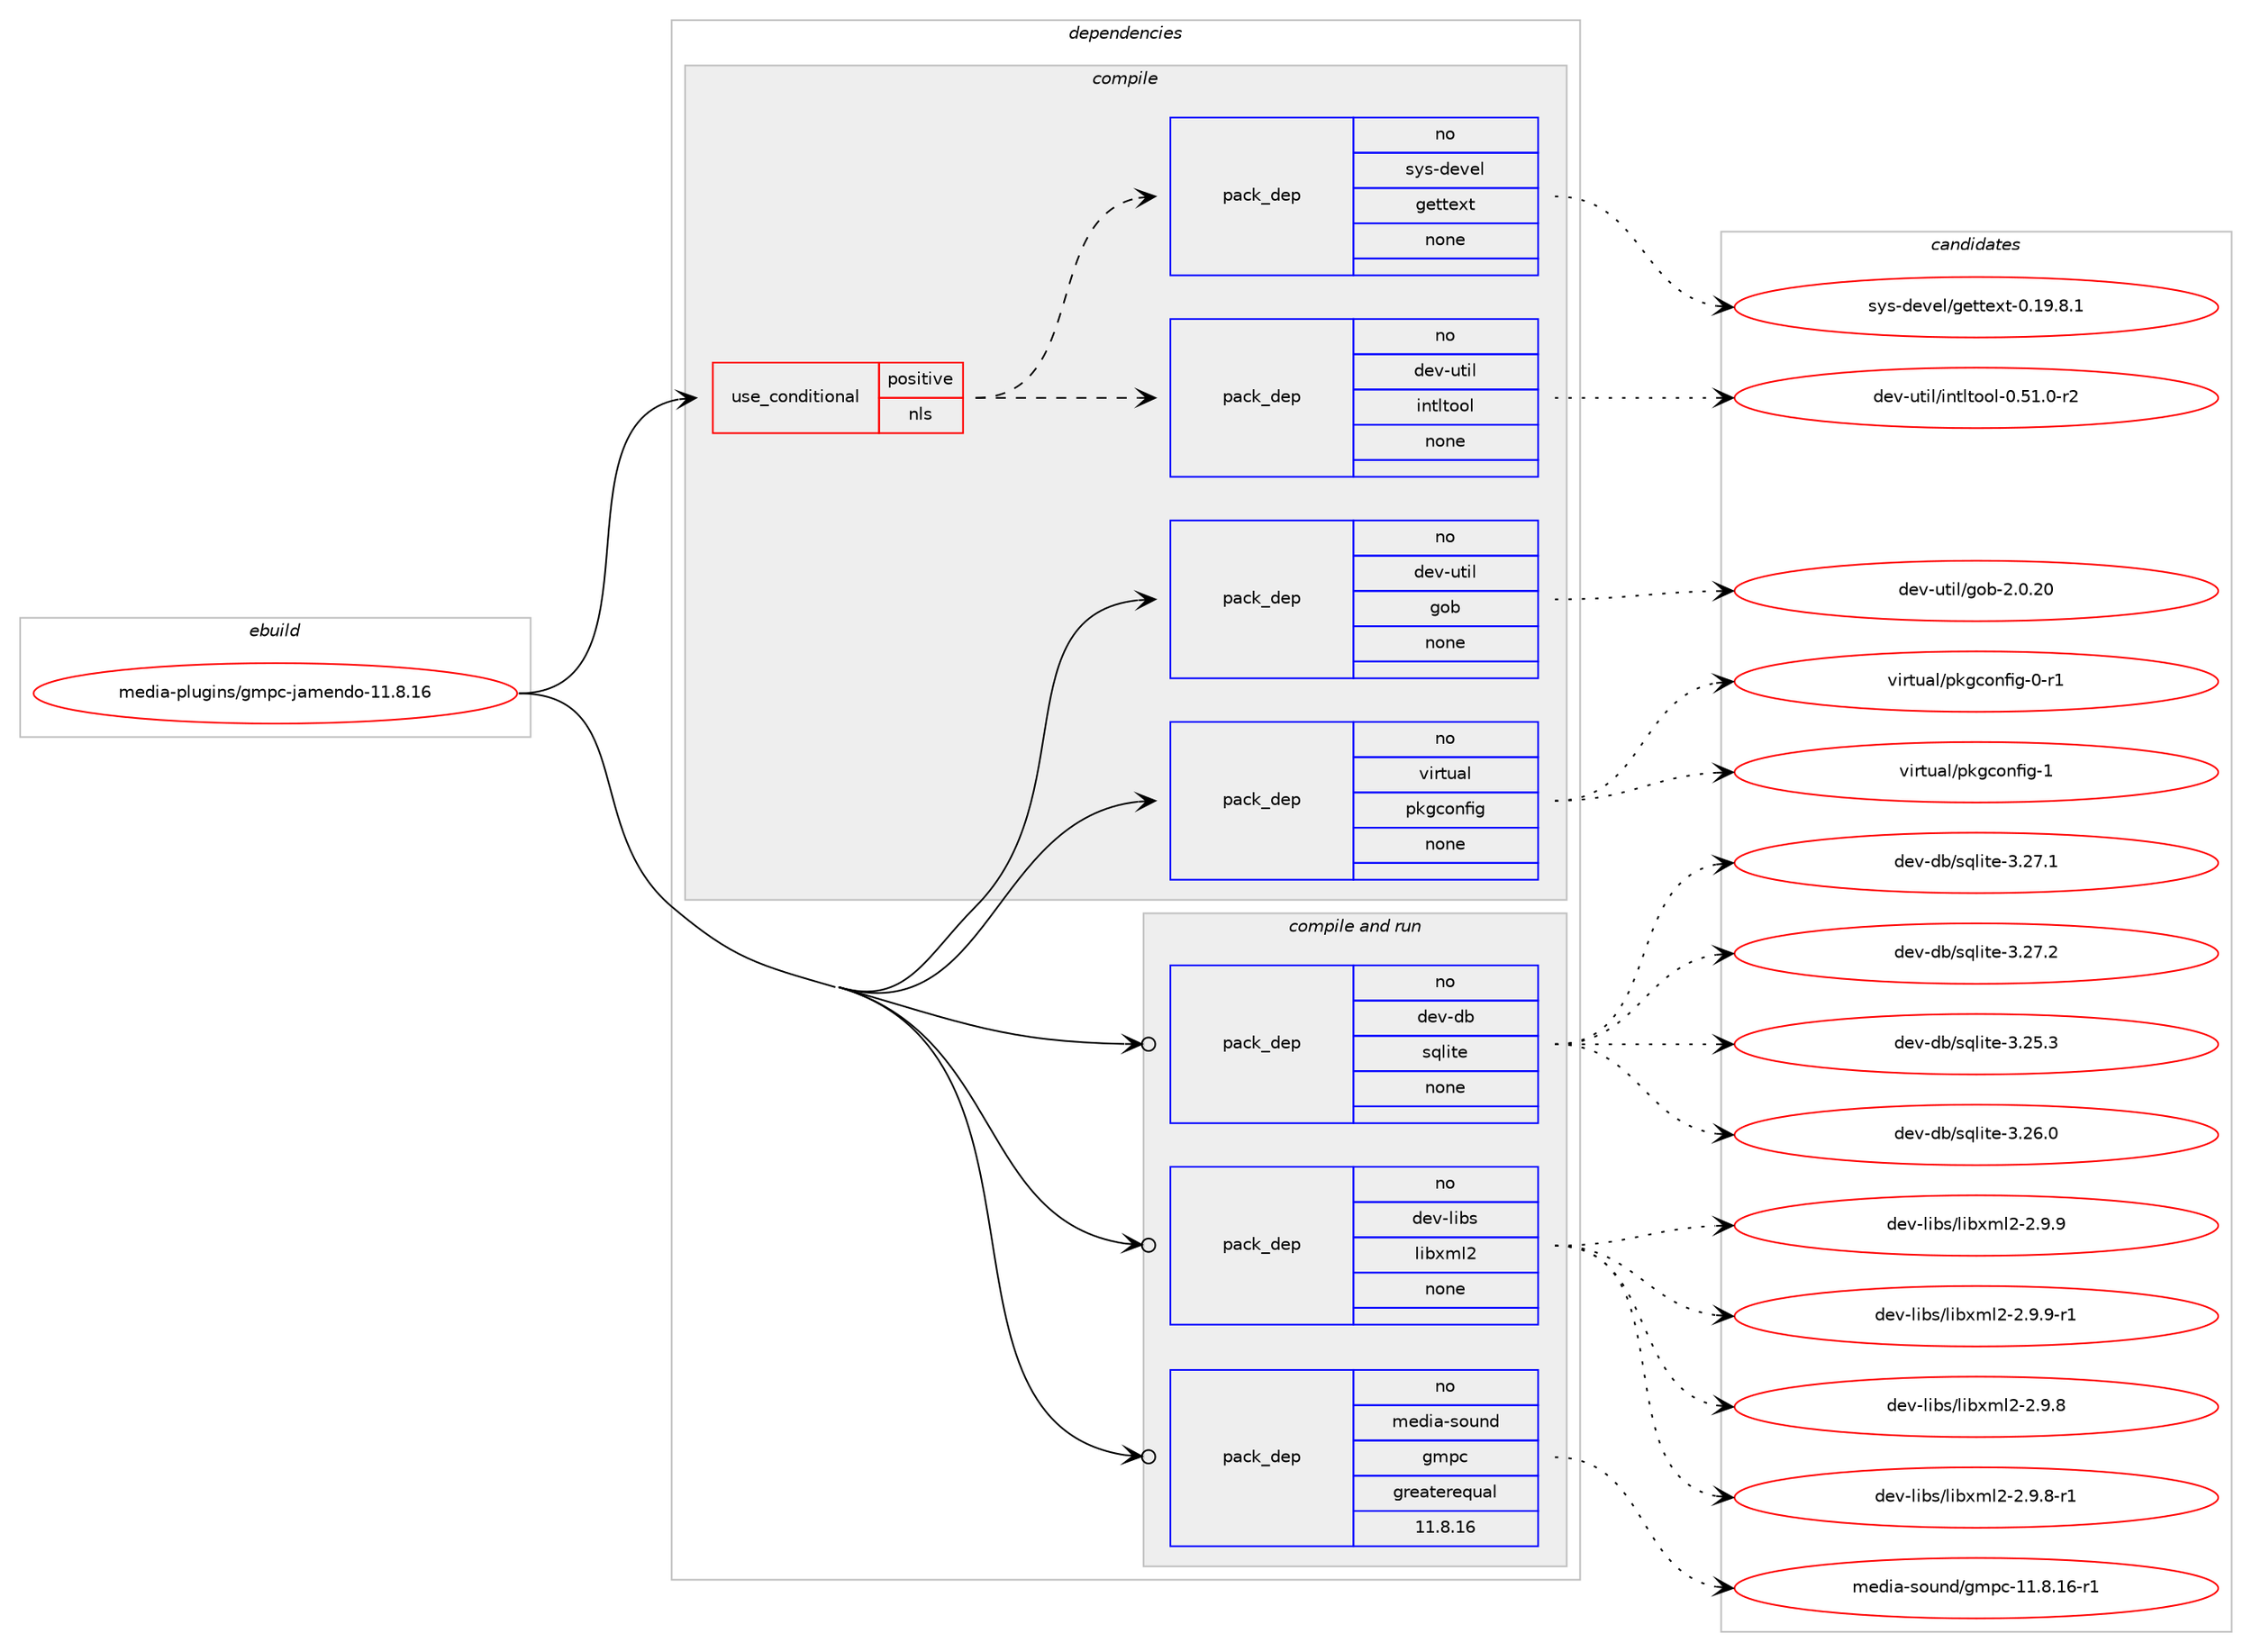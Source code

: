 digraph prolog {

# *************
# Graph options
# *************

newrank=true;
concentrate=true;
compound=true;
graph [rankdir=LR,fontname=Helvetica,fontsize=10,ranksep=1.5];#, ranksep=2.5, nodesep=0.2];
edge  [arrowhead=vee];
node  [fontname=Helvetica,fontsize=10];

# **********
# The ebuild
# **********

subgraph cluster_leftcol {
color=gray;
rank=same;
label=<<i>ebuild</i>>;
id [label="media-plugins/gmpc-jamendo-11.8.16", color=red, width=4, href="../media-plugins/gmpc-jamendo-11.8.16.svg"];
}

# ****************
# The dependencies
# ****************

subgraph cluster_midcol {
color=gray;
label=<<i>dependencies</i>>;
subgraph cluster_compile {
fillcolor="#eeeeee";
style=filled;
label=<<i>compile</i>>;
subgraph cond436313 {
dependency1619712 [label=<<TABLE BORDER="0" CELLBORDER="1" CELLSPACING="0" CELLPADDING="4"><TR><TD ROWSPAN="3" CELLPADDING="10">use_conditional</TD></TR><TR><TD>positive</TD></TR><TR><TD>nls</TD></TR></TABLE>>, shape=none, color=red];
subgraph pack1157273 {
dependency1619713 [label=<<TABLE BORDER="0" CELLBORDER="1" CELLSPACING="0" CELLPADDING="4" WIDTH="220"><TR><TD ROWSPAN="6" CELLPADDING="30">pack_dep</TD></TR><TR><TD WIDTH="110">no</TD></TR><TR><TD>dev-util</TD></TR><TR><TD>intltool</TD></TR><TR><TD>none</TD></TR><TR><TD></TD></TR></TABLE>>, shape=none, color=blue];
}
dependency1619712:e -> dependency1619713:w [weight=20,style="dashed",arrowhead="vee"];
subgraph pack1157274 {
dependency1619714 [label=<<TABLE BORDER="0" CELLBORDER="1" CELLSPACING="0" CELLPADDING="4" WIDTH="220"><TR><TD ROWSPAN="6" CELLPADDING="30">pack_dep</TD></TR><TR><TD WIDTH="110">no</TD></TR><TR><TD>sys-devel</TD></TR><TR><TD>gettext</TD></TR><TR><TD>none</TD></TR><TR><TD></TD></TR></TABLE>>, shape=none, color=blue];
}
dependency1619712:e -> dependency1619714:w [weight=20,style="dashed",arrowhead="vee"];
}
id:e -> dependency1619712:w [weight=20,style="solid",arrowhead="vee"];
subgraph pack1157275 {
dependency1619715 [label=<<TABLE BORDER="0" CELLBORDER="1" CELLSPACING="0" CELLPADDING="4" WIDTH="220"><TR><TD ROWSPAN="6" CELLPADDING="30">pack_dep</TD></TR><TR><TD WIDTH="110">no</TD></TR><TR><TD>dev-util</TD></TR><TR><TD>gob</TD></TR><TR><TD>none</TD></TR><TR><TD></TD></TR></TABLE>>, shape=none, color=blue];
}
id:e -> dependency1619715:w [weight=20,style="solid",arrowhead="vee"];
subgraph pack1157276 {
dependency1619716 [label=<<TABLE BORDER="0" CELLBORDER="1" CELLSPACING="0" CELLPADDING="4" WIDTH="220"><TR><TD ROWSPAN="6" CELLPADDING="30">pack_dep</TD></TR><TR><TD WIDTH="110">no</TD></TR><TR><TD>virtual</TD></TR><TR><TD>pkgconfig</TD></TR><TR><TD>none</TD></TR><TR><TD></TD></TR></TABLE>>, shape=none, color=blue];
}
id:e -> dependency1619716:w [weight=20,style="solid",arrowhead="vee"];
}
subgraph cluster_compileandrun {
fillcolor="#eeeeee";
style=filled;
label=<<i>compile and run</i>>;
subgraph pack1157277 {
dependency1619717 [label=<<TABLE BORDER="0" CELLBORDER="1" CELLSPACING="0" CELLPADDING="4" WIDTH="220"><TR><TD ROWSPAN="6" CELLPADDING="30">pack_dep</TD></TR><TR><TD WIDTH="110">no</TD></TR><TR><TD>dev-db</TD></TR><TR><TD>sqlite</TD></TR><TR><TD>none</TD></TR><TR><TD></TD></TR></TABLE>>, shape=none, color=blue];
}
id:e -> dependency1619717:w [weight=20,style="solid",arrowhead="odotvee"];
subgraph pack1157278 {
dependency1619718 [label=<<TABLE BORDER="0" CELLBORDER="1" CELLSPACING="0" CELLPADDING="4" WIDTH="220"><TR><TD ROWSPAN="6" CELLPADDING="30">pack_dep</TD></TR><TR><TD WIDTH="110">no</TD></TR><TR><TD>dev-libs</TD></TR><TR><TD>libxml2</TD></TR><TR><TD>none</TD></TR><TR><TD></TD></TR></TABLE>>, shape=none, color=blue];
}
id:e -> dependency1619718:w [weight=20,style="solid",arrowhead="odotvee"];
subgraph pack1157279 {
dependency1619719 [label=<<TABLE BORDER="0" CELLBORDER="1" CELLSPACING="0" CELLPADDING="4" WIDTH="220"><TR><TD ROWSPAN="6" CELLPADDING="30">pack_dep</TD></TR><TR><TD WIDTH="110">no</TD></TR><TR><TD>media-sound</TD></TR><TR><TD>gmpc</TD></TR><TR><TD>greaterequal</TD></TR><TR><TD>11.8.16</TD></TR></TABLE>>, shape=none, color=blue];
}
id:e -> dependency1619719:w [weight=20,style="solid",arrowhead="odotvee"];
}
subgraph cluster_run {
fillcolor="#eeeeee";
style=filled;
label=<<i>run</i>>;
}
}

# **************
# The candidates
# **************

subgraph cluster_choices {
rank=same;
color=gray;
label=<<i>candidates</i>>;

subgraph choice1157273 {
color=black;
nodesep=1;
choice1001011184511711610510847105110116108116111111108454846534946484511450 [label="dev-util/intltool-0.51.0-r2", color=red, width=4,href="../dev-util/intltool-0.51.0-r2.svg"];
dependency1619713:e -> choice1001011184511711610510847105110116108116111111108454846534946484511450:w [style=dotted,weight="100"];
}
subgraph choice1157274 {
color=black;
nodesep=1;
choice1151211154510010111810110847103101116116101120116454846495746564649 [label="sys-devel/gettext-0.19.8.1", color=red, width=4,href="../sys-devel/gettext-0.19.8.1.svg"];
dependency1619714:e -> choice1151211154510010111810110847103101116116101120116454846495746564649:w [style=dotted,weight="100"];
}
subgraph choice1157275 {
color=black;
nodesep=1;
choice10010111845117116105108471031119845504648465048 [label="dev-util/gob-2.0.20", color=red, width=4,href="../dev-util/gob-2.0.20.svg"];
dependency1619715:e -> choice10010111845117116105108471031119845504648465048:w [style=dotted,weight="100"];
}
subgraph choice1157276 {
color=black;
nodesep=1;
choice11810511411611797108471121071039911111010210510345484511449 [label="virtual/pkgconfig-0-r1", color=red, width=4,href="../virtual/pkgconfig-0-r1.svg"];
choice1181051141161179710847112107103991111101021051034549 [label="virtual/pkgconfig-1", color=red, width=4,href="../virtual/pkgconfig-1.svg"];
dependency1619716:e -> choice11810511411611797108471121071039911111010210510345484511449:w [style=dotted,weight="100"];
dependency1619716:e -> choice1181051141161179710847112107103991111101021051034549:w [style=dotted,weight="100"];
}
subgraph choice1157277 {
color=black;
nodesep=1;
choice10010111845100984711511310810511610145514650534651 [label="dev-db/sqlite-3.25.3", color=red, width=4,href="../dev-db/sqlite-3.25.3.svg"];
choice10010111845100984711511310810511610145514650544648 [label="dev-db/sqlite-3.26.0", color=red, width=4,href="../dev-db/sqlite-3.26.0.svg"];
choice10010111845100984711511310810511610145514650554649 [label="dev-db/sqlite-3.27.1", color=red, width=4,href="../dev-db/sqlite-3.27.1.svg"];
choice10010111845100984711511310810511610145514650554650 [label="dev-db/sqlite-3.27.2", color=red, width=4,href="../dev-db/sqlite-3.27.2.svg"];
dependency1619717:e -> choice10010111845100984711511310810511610145514650534651:w [style=dotted,weight="100"];
dependency1619717:e -> choice10010111845100984711511310810511610145514650544648:w [style=dotted,weight="100"];
dependency1619717:e -> choice10010111845100984711511310810511610145514650554649:w [style=dotted,weight="100"];
dependency1619717:e -> choice10010111845100984711511310810511610145514650554650:w [style=dotted,weight="100"];
}
subgraph choice1157278 {
color=black;
nodesep=1;
choice1001011184510810598115471081059812010910850455046574656 [label="dev-libs/libxml2-2.9.8", color=red, width=4,href="../dev-libs/libxml2-2.9.8.svg"];
choice10010111845108105981154710810598120109108504550465746564511449 [label="dev-libs/libxml2-2.9.8-r1", color=red, width=4,href="../dev-libs/libxml2-2.9.8-r1.svg"];
choice1001011184510810598115471081059812010910850455046574657 [label="dev-libs/libxml2-2.9.9", color=red, width=4,href="../dev-libs/libxml2-2.9.9.svg"];
choice10010111845108105981154710810598120109108504550465746574511449 [label="dev-libs/libxml2-2.9.9-r1", color=red, width=4,href="../dev-libs/libxml2-2.9.9-r1.svg"];
dependency1619718:e -> choice1001011184510810598115471081059812010910850455046574656:w [style=dotted,weight="100"];
dependency1619718:e -> choice10010111845108105981154710810598120109108504550465746564511449:w [style=dotted,weight="100"];
dependency1619718:e -> choice1001011184510810598115471081059812010910850455046574657:w [style=dotted,weight="100"];
dependency1619718:e -> choice10010111845108105981154710810598120109108504550465746574511449:w [style=dotted,weight="100"];
}
subgraph choice1157279 {
color=black;
nodesep=1;
choice1091011001059745115111117110100471031091129945494946564649544511449 [label="media-sound/gmpc-11.8.16-r1", color=red, width=4,href="../media-sound/gmpc-11.8.16-r1.svg"];
dependency1619719:e -> choice1091011001059745115111117110100471031091129945494946564649544511449:w [style=dotted,weight="100"];
}
}

}
